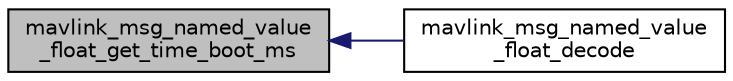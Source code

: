 digraph "mavlink_msg_named_value_float_get_time_boot_ms"
{
 // INTERACTIVE_SVG=YES
  edge [fontname="Helvetica",fontsize="10",labelfontname="Helvetica",labelfontsize="10"];
  node [fontname="Helvetica",fontsize="10",shape=record];
  rankdir="LR";
  Node1 [label="mavlink_msg_named_value\l_float_get_time_boot_ms",height=0.2,width=0.4,color="black", fillcolor="grey75", style="filled" fontcolor="black"];
  Node1 -> Node2 [dir="back",color="midnightblue",fontsize="10",style="solid",fontname="Helvetica"];
  Node2 [label="mavlink_msg_named_value\l_float_decode",height=0.2,width=0.4,color="black", fillcolor="white", style="filled",URL="$v1_80_2common_2mavlink__msg__named__value__float_8h.html#a0f7bc63a9679566aff8dac756dbd6372",tooltip="Decode a named_value_float message into a struct. "];
}
